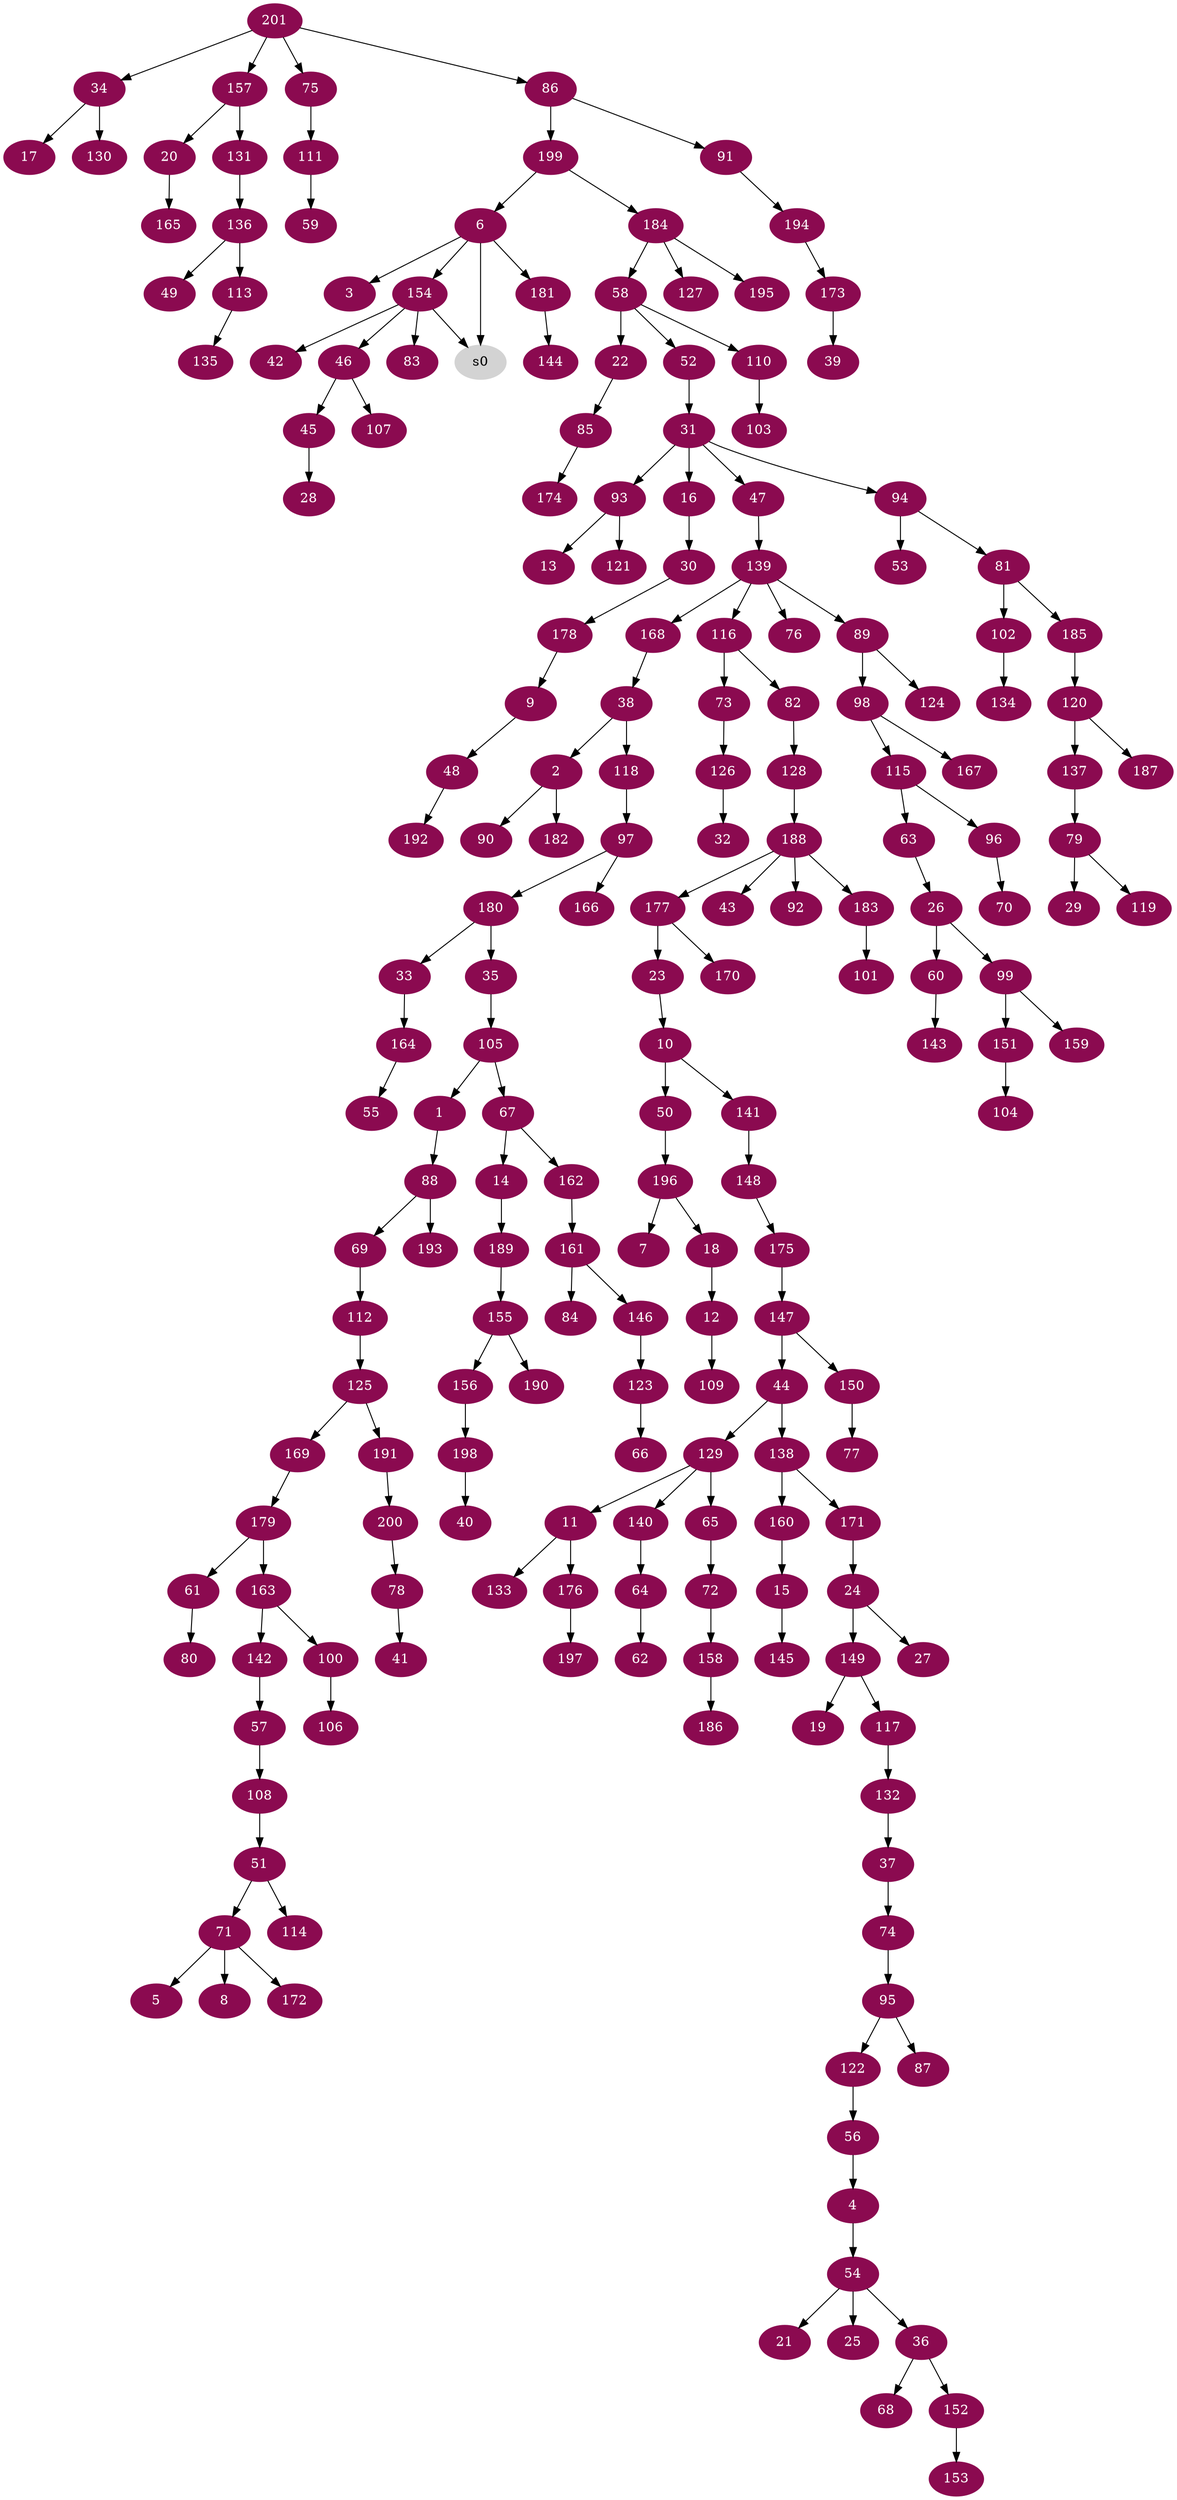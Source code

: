 digraph G {
node [color=deeppink4, style=filled, fontcolor=white];
105 -> 1;
38 -> 2;
6 -> 3;
56 -> 4;
71 -> 5;
199 -> 6;
196 -> 7;
71 -> 8;
178 -> 9;
23 -> 10;
129 -> 11;
18 -> 12;
93 -> 13;
67 -> 14;
160 -> 15;
31 -> 16;
34 -> 17;
196 -> 18;
149 -> 19;
157 -> 20;
54 -> 21;
58 -> 22;
177 -> 23;
171 -> 24;
54 -> 25;
63 -> 26;
24 -> 27;
45 -> 28;
79 -> 29;
16 -> 30;
52 -> 31;
126 -> 32;
180 -> 33;
201 -> 34;
180 -> 35;
54 -> 36;
132 -> 37;
168 -> 38;
173 -> 39;
198 -> 40;
78 -> 41;
154 -> 42;
188 -> 43;
147 -> 44;
46 -> 45;
154 -> 46;
31 -> 47;
9 -> 48;
136 -> 49;
10 -> 50;
108 -> 51;
58 -> 52;
94 -> 53;
4 -> 54;
164 -> 55;
122 -> 56;
142 -> 57;
184 -> 58;
111 -> 59;
26 -> 60;
179 -> 61;
64 -> 62;
115 -> 63;
140 -> 64;
129 -> 65;
123 -> 66;
105 -> 67;
36 -> 68;
88 -> 69;
96 -> 70;
51 -> 71;
65 -> 72;
116 -> 73;
37 -> 74;
201 -> 75;
139 -> 76;
150 -> 77;
200 -> 78;
137 -> 79;
61 -> 80;
94 -> 81;
116 -> 82;
154 -> 83;
161 -> 84;
22 -> 85;
201 -> 86;
95 -> 87;
1 -> 88;
139 -> 89;
2 -> 90;
86 -> 91;
188 -> 92;
31 -> 93;
31 -> 94;
74 -> 95;
115 -> 96;
118 -> 97;
89 -> 98;
26 -> 99;
163 -> 100;
183 -> 101;
81 -> 102;
110 -> 103;
151 -> 104;
35 -> 105;
100 -> 106;
46 -> 107;
57 -> 108;
12 -> 109;
58 -> 110;
75 -> 111;
69 -> 112;
136 -> 113;
51 -> 114;
98 -> 115;
139 -> 116;
149 -> 117;
38 -> 118;
79 -> 119;
185 -> 120;
93 -> 121;
95 -> 122;
146 -> 123;
89 -> 124;
112 -> 125;
73 -> 126;
184 -> 127;
82 -> 128;
44 -> 129;
34 -> 130;
157 -> 131;
117 -> 132;
11 -> 133;
102 -> 134;
113 -> 135;
131 -> 136;
120 -> 137;
44 -> 138;
47 -> 139;
129 -> 140;
10 -> 141;
163 -> 142;
60 -> 143;
181 -> 144;
15 -> 145;
161 -> 146;
175 -> 147;
141 -> 148;
24 -> 149;
147 -> 150;
99 -> 151;
36 -> 152;
152 -> 153;
6 -> 154;
189 -> 155;
155 -> 156;
201 -> 157;
72 -> 158;
99 -> 159;
138 -> 160;
162 -> 161;
67 -> 162;
179 -> 163;
33 -> 164;
20 -> 165;
97 -> 166;
98 -> 167;
139 -> 168;
125 -> 169;
177 -> 170;
138 -> 171;
71 -> 172;
194 -> 173;
85 -> 174;
148 -> 175;
11 -> 176;
188 -> 177;
30 -> 178;
169 -> 179;
97 -> 180;
6 -> 181;
2 -> 182;
188 -> 183;
199 -> 184;
81 -> 185;
158 -> 186;
120 -> 187;
128 -> 188;
14 -> 189;
155 -> 190;
125 -> 191;
48 -> 192;
88 -> 193;
91 -> 194;
184 -> 195;
50 -> 196;
176 -> 197;
156 -> 198;
86 -> 199;
191 -> 200;
node [color=lightgrey, style=filled, fontcolor=black];
6 -> s0;
154 -> s0;
}
